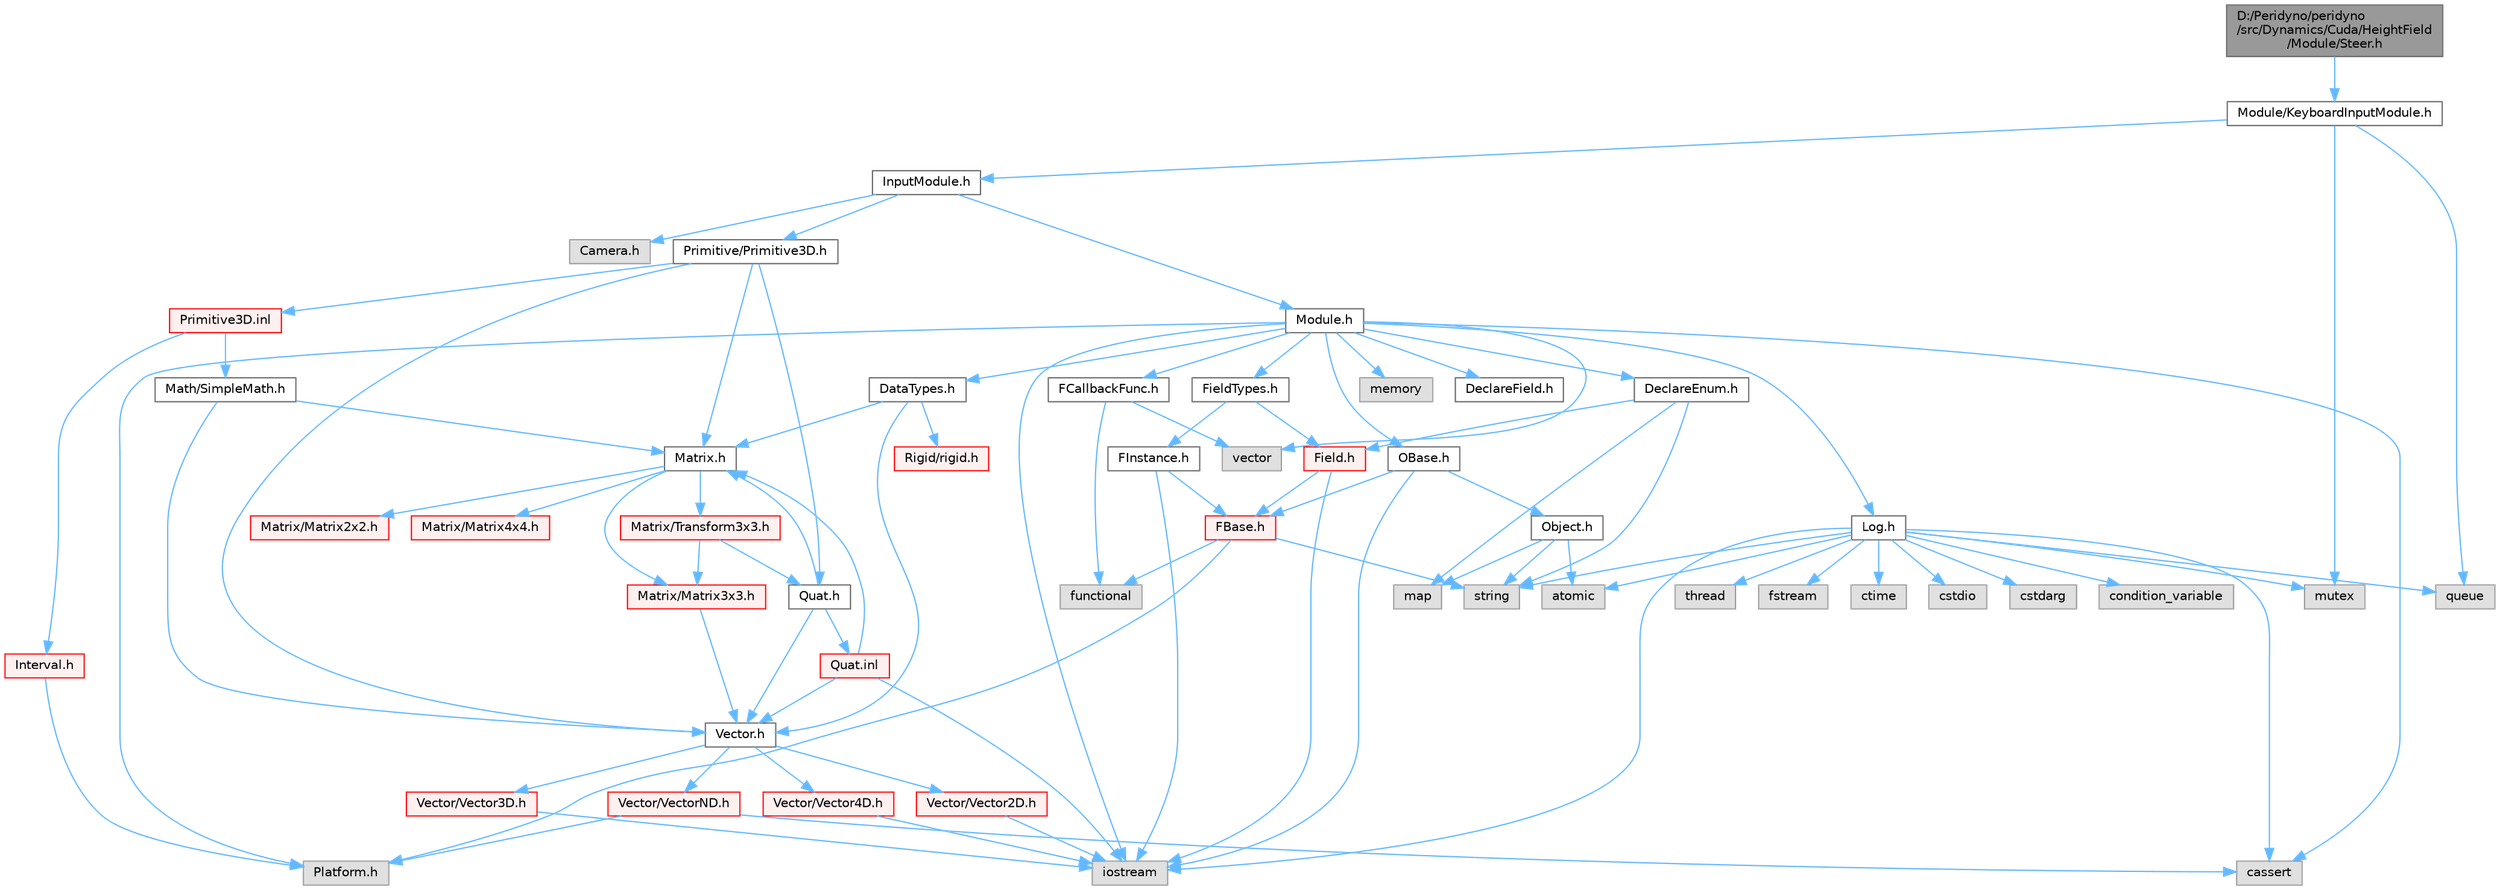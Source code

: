 digraph "D:/Peridyno/peridyno/src/Dynamics/Cuda/HeightField/Module/Steer.h"
{
 // LATEX_PDF_SIZE
  bgcolor="transparent";
  edge [fontname=Helvetica,fontsize=10,labelfontname=Helvetica,labelfontsize=10];
  node [fontname=Helvetica,fontsize=10,shape=box,height=0.2,width=0.4];
  Node1 [id="Node000001",label="D:/Peridyno/peridyno\l/src/Dynamics/Cuda/HeightField\l/Module/Steer.h",height=0.2,width=0.4,color="gray40", fillcolor="grey60", style="filled", fontcolor="black",tooltip=" "];
  Node1 -> Node2 [id="edge1_Node000001_Node000002",color="steelblue1",style="solid",tooltip=" "];
  Node2 [id="Node000002",label="Module/KeyboardInputModule.h",height=0.2,width=0.4,color="grey40", fillcolor="white", style="filled",URL="$_keyboard_input_module_8h.html",tooltip=" "];
  Node2 -> Node3 [id="edge2_Node000002_Node000003",color="steelblue1",style="solid",tooltip=" "];
  Node3 [id="Node000003",label="InputModule.h",height=0.2,width=0.4,color="grey40", fillcolor="white", style="filled",URL="$_input_module_8h.html",tooltip=" "];
  Node3 -> Node4 [id="edge3_Node000003_Node000004",color="steelblue1",style="solid",tooltip=" "];
  Node4 [id="Node000004",label="Module.h",height=0.2,width=0.4,color="grey40", fillcolor="white", style="filled",URL="$_module_8h.html",tooltip=" "];
  Node4 -> Node5 [id="edge4_Node000004_Node000005",color="steelblue1",style="solid",tooltip=" "];
  Node5 [id="Node000005",label="Platform.h",height=0.2,width=0.4,color="grey60", fillcolor="#E0E0E0", style="filled",tooltip=" "];
  Node4 -> Node6 [id="edge5_Node000004_Node000006",color="steelblue1",style="solid",tooltip=" "];
  Node6 [id="Node000006",label="memory",height=0.2,width=0.4,color="grey60", fillcolor="#E0E0E0", style="filled",tooltip=" "];
  Node4 -> Node7 [id="edge6_Node000004_Node000007",color="steelblue1",style="solid",tooltip=" "];
  Node7 [id="Node000007",label="vector",height=0.2,width=0.4,color="grey60", fillcolor="#E0E0E0", style="filled",tooltip=" "];
  Node4 -> Node8 [id="edge7_Node000004_Node000008",color="steelblue1",style="solid",tooltip=" "];
  Node8 [id="Node000008",label="cassert",height=0.2,width=0.4,color="grey60", fillcolor="#E0E0E0", style="filled",tooltip=" "];
  Node4 -> Node9 [id="edge8_Node000004_Node000009",color="steelblue1",style="solid",tooltip=" "];
  Node9 [id="Node000009",label="iostream",height=0.2,width=0.4,color="grey60", fillcolor="#E0E0E0", style="filled",tooltip=" "];
  Node4 -> Node10 [id="edge9_Node000004_Node000010",color="steelblue1",style="solid",tooltip=" "];
  Node10 [id="Node000010",label="OBase.h",height=0.2,width=0.4,color="grey40", fillcolor="white", style="filled",URL="$_o_base_8h.html",tooltip=" "];
  Node10 -> Node9 [id="edge10_Node000010_Node000009",color="steelblue1",style="solid",tooltip=" "];
  Node10 -> Node11 [id="edge11_Node000010_Node000011",color="steelblue1",style="solid",tooltip=" "];
  Node11 [id="Node000011",label="FBase.h",height=0.2,width=0.4,color="red", fillcolor="#FFF0F0", style="filled",URL="$_f_base_8h.html",tooltip=" "];
  Node11 -> Node5 [id="edge12_Node000011_Node000005",color="steelblue1",style="solid",tooltip=" "];
  Node11 -> Node14 [id="edge13_Node000011_Node000014",color="steelblue1",style="solid",tooltip=" "];
  Node14 [id="Node000014",label="string",height=0.2,width=0.4,color="grey60", fillcolor="#E0E0E0", style="filled",tooltip=" "];
  Node11 -> Node15 [id="edge14_Node000011_Node000015",color="steelblue1",style="solid",tooltip=" "];
  Node15 [id="Node000015",label="functional",height=0.2,width=0.4,color="grey60", fillcolor="#E0E0E0", style="filled",tooltip=" "];
  Node10 -> Node17 [id="edge15_Node000010_Node000017",color="steelblue1",style="solid",tooltip=" "];
  Node17 [id="Node000017",label="Object.h",height=0.2,width=0.4,color="grey40", fillcolor="white", style="filled",URL="$_object_8h.html",tooltip=" "];
  Node17 -> Node14 [id="edge16_Node000017_Node000014",color="steelblue1",style="solid",tooltip=" "];
  Node17 -> Node18 [id="edge17_Node000017_Node000018",color="steelblue1",style="solid",tooltip=" "];
  Node18 [id="Node000018",label="atomic",height=0.2,width=0.4,color="grey60", fillcolor="#E0E0E0", style="filled",tooltip=" "];
  Node17 -> Node19 [id="edge18_Node000017_Node000019",color="steelblue1",style="solid",tooltip=" "];
  Node19 [id="Node000019",label="map",height=0.2,width=0.4,color="grey60", fillcolor="#E0E0E0", style="filled",tooltip=" "];
  Node4 -> Node20 [id="edge19_Node000004_Node000020",color="steelblue1",style="solid",tooltip=" "];
  Node20 [id="Node000020",label="Log.h",height=0.2,width=0.4,color="grey40", fillcolor="white", style="filled",URL="$_log_8h.html",tooltip=" "];
  Node20 -> Node21 [id="edge20_Node000020_Node000021",color="steelblue1",style="solid",tooltip=" "];
  Node21 [id="Node000021",label="mutex",height=0.2,width=0.4,color="grey60", fillcolor="#E0E0E0", style="filled",tooltip=" "];
  Node20 -> Node22 [id="edge21_Node000020_Node000022",color="steelblue1",style="solid",tooltip=" "];
  Node22 [id="Node000022",label="thread",height=0.2,width=0.4,color="grey60", fillcolor="#E0E0E0", style="filled",tooltip=" "];
  Node20 -> Node14 [id="edge22_Node000020_Node000014",color="steelblue1",style="solid",tooltip=" "];
  Node20 -> Node23 [id="edge23_Node000020_Node000023",color="steelblue1",style="solid",tooltip=" "];
  Node23 [id="Node000023",label="fstream",height=0.2,width=0.4,color="grey60", fillcolor="#E0E0E0", style="filled",tooltip=" "];
  Node20 -> Node9 [id="edge24_Node000020_Node000009",color="steelblue1",style="solid",tooltip=" "];
  Node20 -> Node24 [id="edge25_Node000020_Node000024",color="steelblue1",style="solid",tooltip=" "];
  Node24 [id="Node000024",label="ctime",height=0.2,width=0.4,color="grey60", fillcolor="#E0E0E0", style="filled",tooltip=" "];
  Node20 -> Node25 [id="edge26_Node000020_Node000025",color="steelblue1",style="solid",tooltip=" "];
  Node25 [id="Node000025",label="queue",height=0.2,width=0.4,color="grey60", fillcolor="#E0E0E0", style="filled",tooltip=" "];
  Node20 -> Node26 [id="edge27_Node000020_Node000026",color="steelblue1",style="solid",tooltip=" "];
  Node26 [id="Node000026",label="cstdio",height=0.2,width=0.4,color="grey60", fillcolor="#E0E0E0", style="filled",tooltip=" "];
  Node20 -> Node8 [id="edge28_Node000020_Node000008",color="steelblue1",style="solid",tooltip=" "];
  Node20 -> Node27 [id="edge29_Node000020_Node000027",color="steelblue1",style="solid",tooltip=" "];
  Node27 [id="Node000027",label="cstdarg",height=0.2,width=0.4,color="grey60", fillcolor="#E0E0E0", style="filled",tooltip=" "];
  Node20 -> Node18 [id="edge30_Node000020_Node000018",color="steelblue1",style="solid",tooltip=" "];
  Node20 -> Node28 [id="edge31_Node000020_Node000028",color="steelblue1",style="solid",tooltip=" "];
  Node28 [id="Node000028",label="condition_variable",height=0.2,width=0.4,color="grey60", fillcolor="#E0E0E0", style="filled",tooltip=" "];
  Node4 -> Node29 [id="edge32_Node000004_Node000029",color="steelblue1",style="solid",tooltip=" "];
  Node29 [id="Node000029",label="DataTypes.h",height=0.2,width=0.4,color="grey40", fillcolor="white", style="filled",URL="$_data_types_8h.html",tooltip=" "];
  Node29 -> Node30 [id="edge33_Node000029_Node000030",color="steelblue1",style="solid",tooltip=" "];
  Node30 [id="Node000030",label="Vector.h",height=0.2,width=0.4,color="grey40", fillcolor="white", style="filled",URL="$_vector_8h.html",tooltip=" "];
  Node30 -> Node31 [id="edge34_Node000030_Node000031",color="steelblue1",style="solid",tooltip=" "];
  Node31 [id="Node000031",label="Vector/Vector2D.h",height=0.2,width=0.4,color="red", fillcolor="#FFF0F0", style="filled",URL="$_vector2_d_8h.html",tooltip=" "];
  Node31 -> Node9 [id="edge35_Node000031_Node000009",color="steelblue1",style="solid",tooltip=" "];
  Node30 -> Node37 [id="edge36_Node000030_Node000037",color="steelblue1",style="solid",tooltip=" "];
  Node37 [id="Node000037",label="Vector/Vector3D.h",height=0.2,width=0.4,color="red", fillcolor="#FFF0F0", style="filled",URL="$_vector3_d_8h.html",tooltip=" "];
  Node37 -> Node9 [id="edge37_Node000037_Node000009",color="steelblue1",style="solid",tooltip=" "];
  Node30 -> Node40 [id="edge38_Node000030_Node000040",color="steelblue1",style="solid",tooltip=" "];
  Node40 [id="Node000040",label="Vector/Vector4D.h",height=0.2,width=0.4,color="red", fillcolor="#FFF0F0", style="filled",URL="$_vector4_d_8h.html",tooltip=" "];
  Node40 -> Node9 [id="edge39_Node000040_Node000009",color="steelblue1",style="solid",tooltip=" "];
  Node30 -> Node43 [id="edge40_Node000030_Node000043",color="steelblue1",style="solid",tooltip=" "];
  Node43 [id="Node000043",label="Vector/VectorND.h",height=0.2,width=0.4,color="red", fillcolor="#FFF0F0", style="filled",URL="$_vector_n_d_8h.html",tooltip=" "];
  Node43 -> Node8 [id="edge41_Node000043_Node000008",color="steelblue1",style="solid",tooltip=" "];
  Node43 -> Node5 [id="edge42_Node000043_Node000005",color="steelblue1",style="solid",tooltip=" "];
  Node29 -> Node49 [id="edge43_Node000029_Node000049",color="steelblue1",style="solid",tooltip=" "];
  Node49 [id="Node000049",label="Matrix.h",height=0.2,width=0.4,color="grey40", fillcolor="white", style="filled",URL="$_matrix_8h.html",tooltip=" "];
  Node49 -> Node50 [id="edge44_Node000049_Node000050",color="steelblue1",style="solid",tooltip=" "];
  Node50 [id="Node000050",label="Matrix/Matrix2x2.h",height=0.2,width=0.4,color="red", fillcolor="#FFF0F0", style="filled",URL="$_matrix2x2_8h.html",tooltip=" "];
  Node49 -> Node55 [id="edge45_Node000049_Node000055",color="steelblue1",style="solid",tooltip=" "];
  Node55 [id="Node000055",label="Matrix/Matrix3x3.h",height=0.2,width=0.4,color="red", fillcolor="#FFF0F0", style="filled",URL="$_matrix3x3_8h.html",tooltip=" "];
  Node55 -> Node30 [id="edge46_Node000055_Node000030",color="steelblue1",style="solid",tooltip=" "];
  Node49 -> Node58 [id="edge47_Node000049_Node000058",color="steelblue1",style="solid",tooltip=" "];
  Node58 [id="Node000058",label="Matrix/Matrix4x4.h",height=0.2,width=0.4,color="red", fillcolor="#FFF0F0", style="filled",URL="$_matrix4x4_8h.html",tooltip=" "];
  Node49 -> Node61 [id="edge48_Node000049_Node000061",color="steelblue1",style="solid",tooltip=" "];
  Node61 [id="Node000061",label="Matrix/Transform3x3.h",height=0.2,width=0.4,color="red", fillcolor="#FFF0F0", style="filled",URL="$_transform3x3_8h.html",tooltip=" "];
  Node61 -> Node62 [id="edge49_Node000061_Node000062",color="steelblue1",style="solid",tooltip=" "];
  Node62 [id="Node000062",label="Quat.h",height=0.2,width=0.4,color="grey40", fillcolor="white", style="filled",URL="$_quat_8h.html",tooltip="Implementation of quaternion."];
  Node62 -> Node30 [id="edge50_Node000062_Node000030",color="steelblue1",style="solid",tooltip=" "];
  Node62 -> Node49 [id="edge51_Node000062_Node000049",color="steelblue1",style="solid",tooltip=" "];
  Node62 -> Node63 [id="edge52_Node000062_Node000063",color="steelblue1",style="solid",tooltip=" "];
  Node63 [id="Node000063",label="Quat.inl",height=0.2,width=0.4,color="red", fillcolor="#FFF0F0", style="filled",URL="$_quat_8inl.html",tooltip=" "];
  Node63 -> Node9 [id="edge53_Node000063_Node000009",color="steelblue1",style="solid",tooltip=" "];
  Node63 -> Node30 [id="edge54_Node000063_Node000030",color="steelblue1",style="solid",tooltip=" "];
  Node63 -> Node49 [id="edge55_Node000063_Node000049",color="steelblue1",style="solid",tooltip=" "];
  Node61 -> Node55 [id="edge56_Node000061_Node000055",color="steelblue1",style="solid",tooltip=" "];
  Node29 -> Node66 [id="edge57_Node000029_Node000066",color="steelblue1",style="solid",tooltip=" "];
  Node66 [id="Node000066",label="Rigid/rigid.h",height=0.2,width=0.4,color="red", fillcolor="#FFF0F0", style="filled",URL="$rigid_8h.html",tooltip=" "];
  Node4 -> Node70 [id="edge58_Node000004_Node000070",color="steelblue1",style="solid",tooltip=" "];
  Node70 [id="Node000070",label="DeclareEnum.h",height=0.2,width=0.4,color="grey40", fillcolor="white", style="filled",URL="$_declare_enum_8h.html",tooltip=" "];
  Node70 -> Node19 [id="edge59_Node000070_Node000019",color="steelblue1",style="solid",tooltip=" "];
  Node70 -> Node14 [id="edge60_Node000070_Node000014",color="steelblue1",style="solid",tooltip=" "];
  Node70 -> Node71 [id="edge61_Node000070_Node000071",color="steelblue1",style="solid",tooltip=" "];
  Node71 [id="Node000071",label="Field.h",height=0.2,width=0.4,color="red", fillcolor="#FFF0F0", style="filled",URL="$_field_8h.html",tooltip=" "];
  Node71 -> Node9 [id="edge62_Node000071_Node000009",color="steelblue1",style="solid",tooltip=" "];
  Node71 -> Node11 [id="edge63_Node000071_Node000011",color="steelblue1",style="solid",tooltip=" "];
  Node4 -> Node85 [id="edge64_Node000004_Node000085",color="steelblue1",style="solid",tooltip=" "];
  Node85 [id="Node000085",label="DeclareField.h",height=0.2,width=0.4,color="grey40", fillcolor="white", style="filled",URL="$_declare_field_8h.html",tooltip=" "];
  Node4 -> Node86 [id="edge65_Node000004_Node000086",color="steelblue1",style="solid",tooltip=" "];
  Node86 [id="Node000086",label="FCallbackFunc.h",height=0.2,width=0.4,color="grey40", fillcolor="white", style="filled",URL="$_f_callback_func_8h.html",tooltip=" "];
  Node86 -> Node7 [id="edge66_Node000086_Node000007",color="steelblue1",style="solid",tooltip=" "];
  Node86 -> Node15 [id="edge67_Node000086_Node000015",color="steelblue1",style="solid",tooltip=" "];
  Node4 -> Node87 [id="edge68_Node000004_Node000087",color="steelblue1",style="solid",tooltip=" "];
  Node87 [id="Node000087",label="FieldTypes.h",height=0.2,width=0.4,color="grey40", fillcolor="white", style="filled",URL="$_field_types_8h.html",tooltip=" "];
  Node87 -> Node71 [id="edge69_Node000087_Node000071",color="steelblue1",style="solid",tooltip=" "];
  Node87 -> Node88 [id="edge70_Node000087_Node000088",color="steelblue1",style="solid",tooltip=" "];
  Node88 [id="Node000088",label="FInstance.h",height=0.2,width=0.4,color="grey40", fillcolor="white", style="filled",URL="$_f_instance_8h.html",tooltip=" "];
  Node88 -> Node9 [id="edge71_Node000088_Node000009",color="steelblue1",style="solid",tooltip=" "];
  Node88 -> Node11 [id="edge72_Node000088_Node000011",color="steelblue1",style="solid",tooltip=" "];
  Node3 -> Node89 [id="edge73_Node000003_Node000089",color="steelblue1",style="solid",tooltip=" "];
  Node89 [id="Node000089",label="Camera.h",height=0.2,width=0.4,color="grey60", fillcolor="#E0E0E0", style="filled",tooltip=" "];
  Node3 -> Node90 [id="edge74_Node000003_Node000090",color="steelblue1",style="solid",tooltip=" "];
  Node90 [id="Node000090",label="Primitive/Primitive3D.h",height=0.2,width=0.4,color="grey40", fillcolor="white", style="filled",URL="$_primitive3_d_8h.html",tooltip=" "];
  Node90 -> Node30 [id="edge75_Node000090_Node000030",color="steelblue1",style="solid",tooltip=" "];
  Node90 -> Node49 [id="edge76_Node000090_Node000049",color="steelblue1",style="solid",tooltip=" "];
  Node90 -> Node62 [id="edge77_Node000090_Node000062",color="steelblue1",style="solid",tooltip=" "];
  Node90 -> Node91 [id="edge78_Node000090_Node000091",color="steelblue1",style="solid",tooltip=" "];
  Node91 [id="Node000091",label="Primitive3D.inl",height=0.2,width=0.4,color="red", fillcolor="#FFF0F0", style="filled",URL="$_primitive3_d_8inl.html",tooltip=" "];
  Node91 -> Node82 [id="edge79_Node000091_Node000082",color="steelblue1",style="solid",tooltip=" "];
  Node82 [id="Node000082",label="Math/SimpleMath.h",height=0.2,width=0.4,color="grey40", fillcolor="white", style="filled",URL="$_simple_math_8h.html",tooltip=" "];
  Node82 -> Node30 [id="edge80_Node000082_Node000030",color="steelblue1",style="solid",tooltip=" "];
  Node82 -> Node49 [id="edge81_Node000082_Node000049",color="steelblue1",style="solid",tooltip=" "];
  Node91 -> Node92 [id="edge82_Node000091_Node000092",color="steelblue1",style="solid",tooltip=" "];
  Node92 [id="Node000092",label="Interval.h",height=0.2,width=0.4,color="red", fillcolor="#FFF0F0", style="filled",URL="$_interval_8h.html",tooltip=" "];
  Node92 -> Node5 [id="edge83_Node000092_Node000005",color="steelblue1",style="solid",tooltip=" "];
  Node2 -> Node25 [id="edge84_Node000002_Node000025",color="steelblue1",style="solid",tooltip=" "];
  Node2 -> Node21 [id="edge85_Node000002_Node000021",color="steelblue1",style="solid",tooltip=" "];
}
